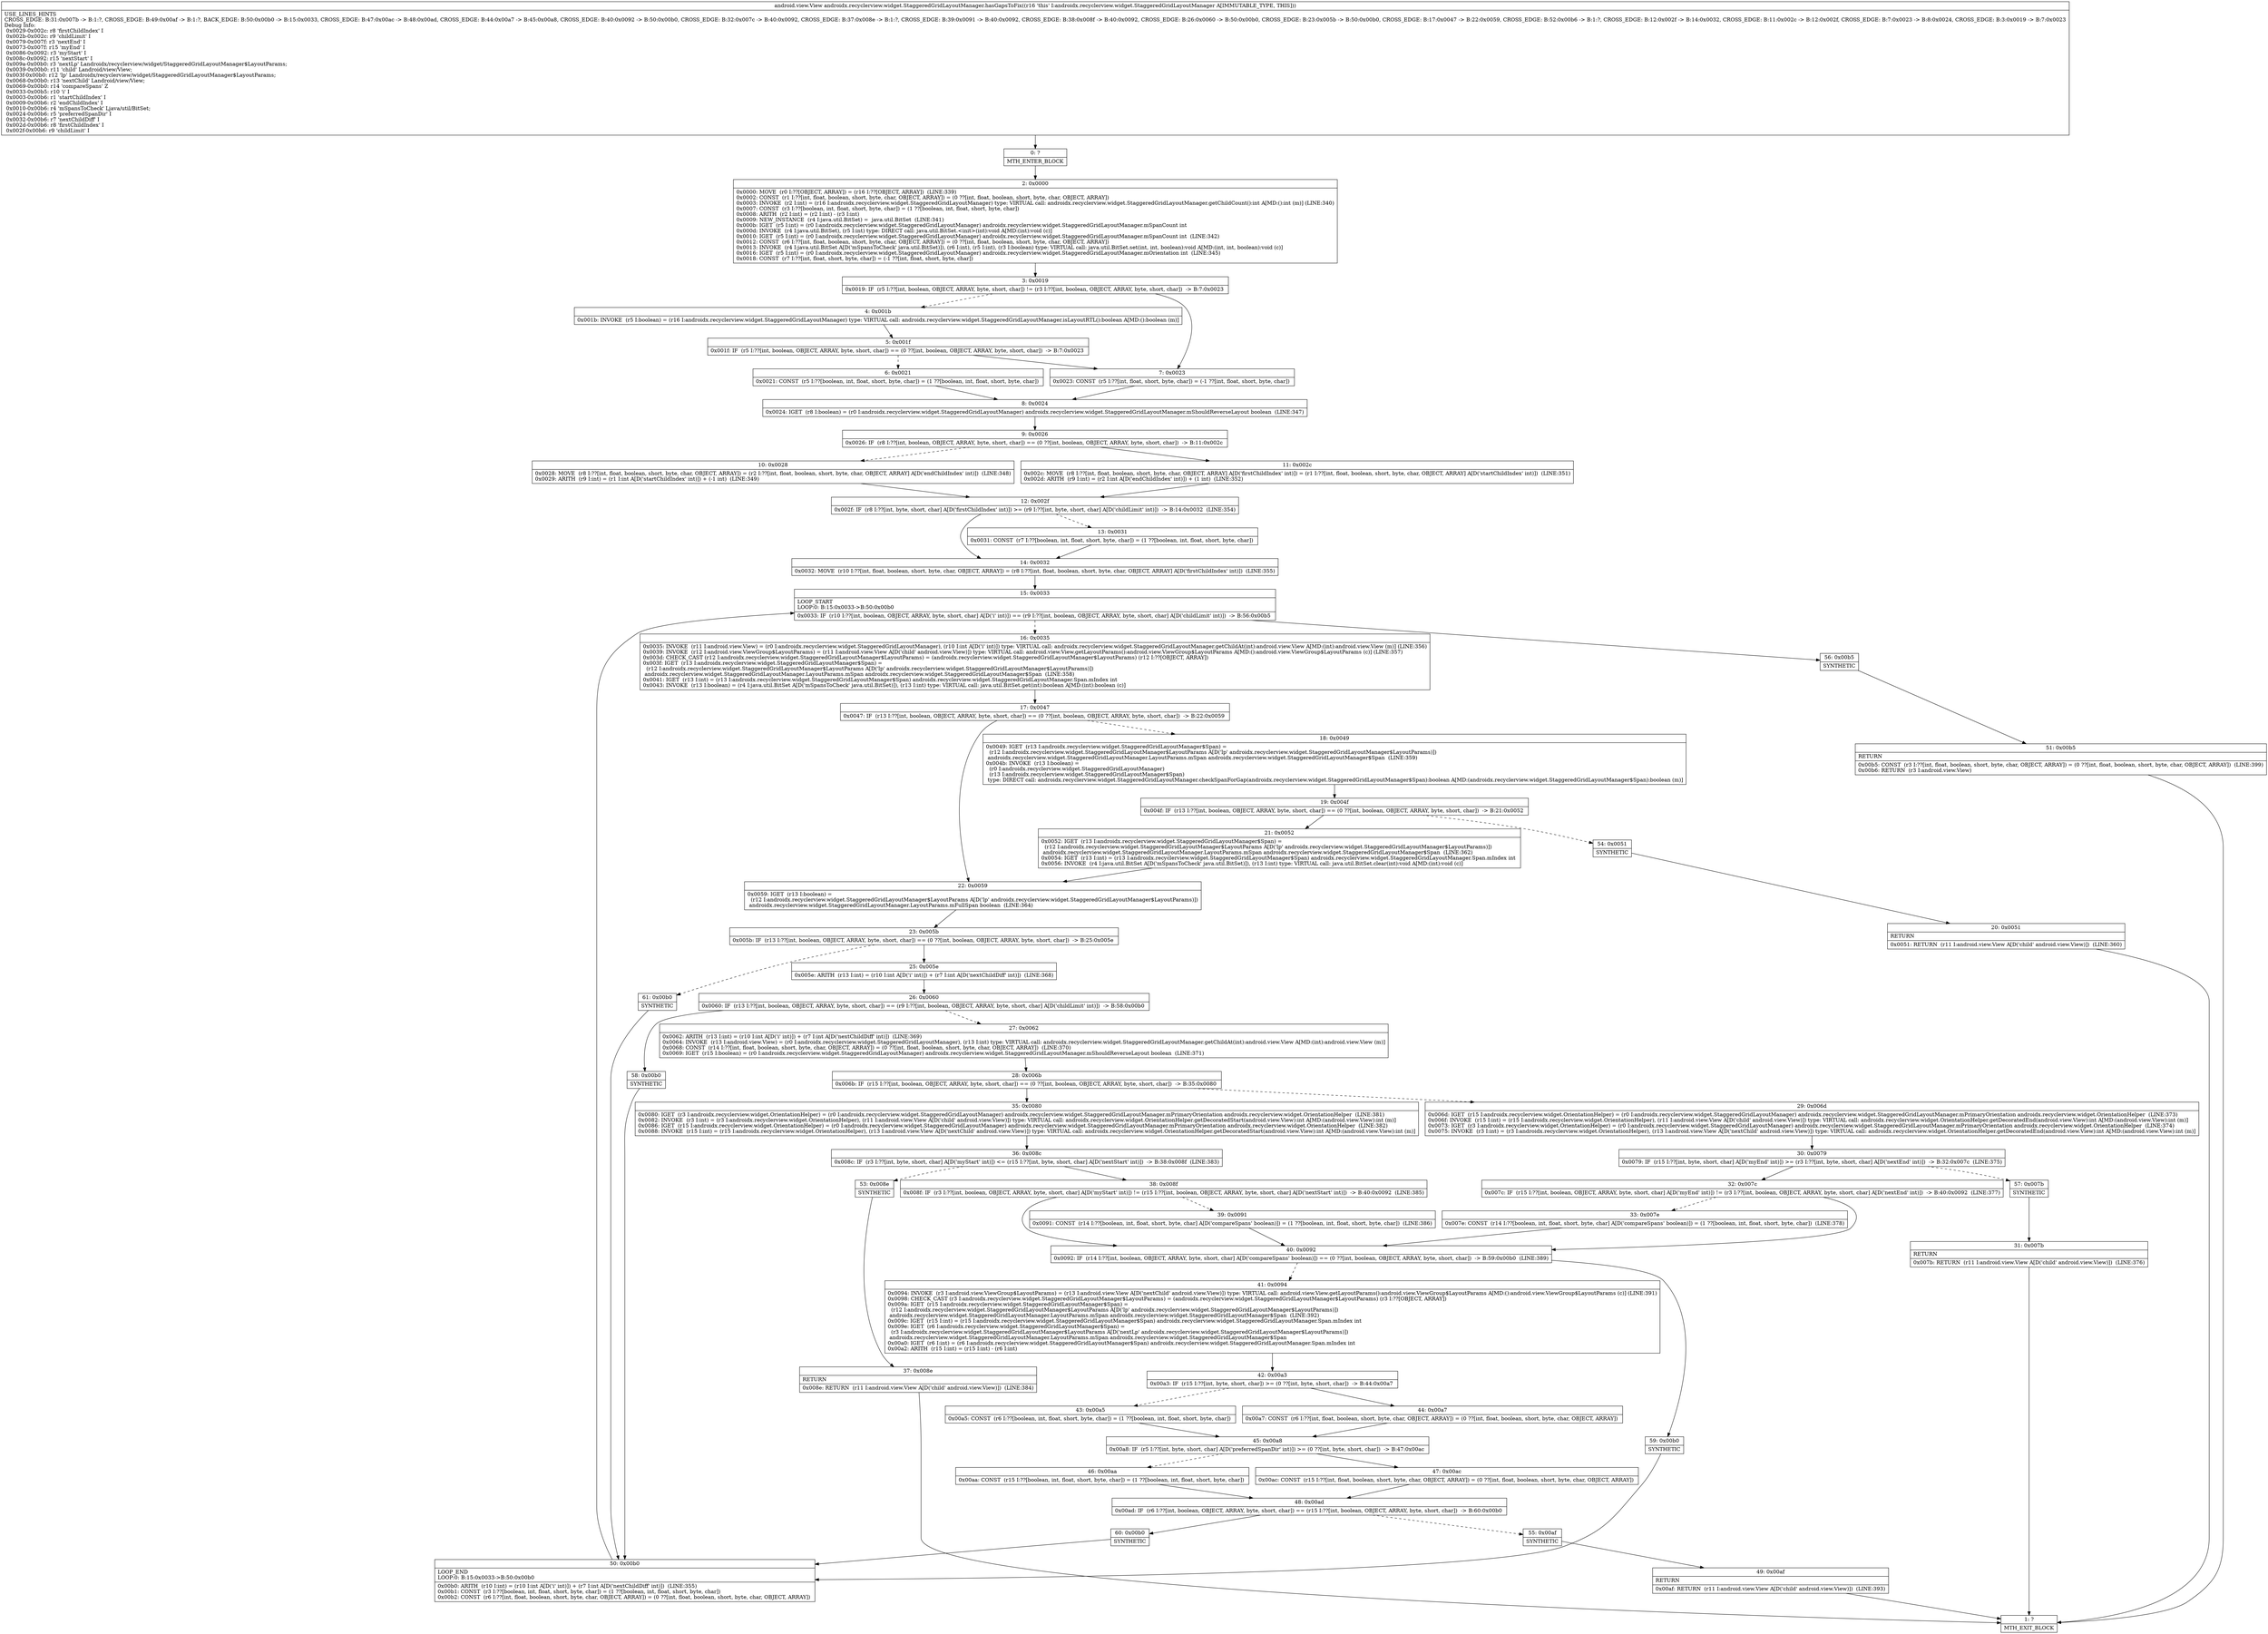 digraph "CFG forandroidx.recyclerview.widget.StaggeredGridLayoutManager.hasGapsToFix()Landroid\/view\/View;" {
Node_0 [shape=record,label="{0\:\ ?|MTH_ENTER_BLOCK\l}"];
Node_2 [shape=record,label="{2\:\ 0x0000|0x0000: MOVE  (r0 I:??[OBJECT, ARRAY]) = (r16 I:??[OBJECT, ARRAY])  (LINE:339)\l0x0002: CONST  (r1 I:??[int, float, boolean, short, byte, char, OBJECT, ARRAY]) = (0 ??[int, float, boolean, short, byte, char, OBJECT, ARRAY]) \l0x0003: INVOKE  (r2 I:int) = (r16 I:androidx.recyclerview.widget.StaggeredGridLayoutManager) type: VIRTUAL call: androidx.recyclerview.widget.StaggeredGridLayoutManager.getChildCount():int A[MD:():int (m)] (LINE:340)\l0x0007: CONST  (r3 I:??[boolean, int, float, short, byte, char]) = (1 ??[boolean, int, float, short, byte, char]) \l0x0008: ARITH  (r2 I:int) = (r2 I:int) \- (r3 I:int) \l0x0009: NEW_INSTANCE  (r4 I:java.util.BitSet) =  java.util.BitSet  (LINE:341)\l0x000b: IGET  (r5 I:int) = (r0 I:androidx.recyclerview.widget.StaggeredGridLayoutManager) androidx.recyclerview.widget.StaggeredGridLayoutManager.mSpanCount int \l0x000d: INVOKE  (r4 I:java.util.BitSet), (r5 I:int) type: DIRECT call: java.util.BitSet.\<init\>(int):void A[MD:(int):void (c)]\l0x0010: IGET  (r5 I:int) = (r0 I:androidx.recyclerview.widget.StaggeredGridLayoutManager) androidx.recyclerview.widget.StaggeredGridLayoutManager.mSpanCount int  (LINE:342)\l0x0012: CONST  (r6 I:??[int, float, boolean, short, byte, char, OBJECT, ARRAY]) = (0 ??[int, float, boolean, short, byte, char, OBJECT, ARRAY]) \l0x0013: INVOKE  (r4 I:java.util.BitSet A[D('mSpansToCheck' java.util.BitSet)]), (r6 I:int), (r5 I:int), (r3 I:boolean) type: VIRTUAL call: java.util.BitSet.set(int, int, boolean):void A[MD:(int, int, boolean):void (c)]\l0x0016: IGET  (r5 I:int) = (r0 I:androidx.recyclerview.widget.StaggeredGridLayoutManager) androidx.recyclerview.widget.StaggeredGridLayoutManager.mOrientation int  (LINE:345)\l0x0018: CONST  (r7 I:??[int, float, short, byte, char]) = (\-1 ??[int, float, short, byte, char]) \l}"];
Node_3 [shape=record,label="{3\:\ 0x0019|0x0019: IF  (r5 I:??[int, boolean, OBJECT, ARRAY, byte, short, char]) != (r3 I:??[int, boolean, OBJECT, ARRAY, byte, short, char])  \-\> B:7:0x0023 \l}"];
Node_4 [shape=record,label="{4\:\ 0x001b|0x001b: INVOKE  (r5 I:boolean) = (r16 I:androidx.recyclerview.widget.StaggeredGridLayoutManager) type: VIRTUAL call: androidx.recyclerview.widget.StaggeredGridLayoutManager.isLayoutRTL():boolean A[MD:():boolean (m)]\l}"];
Node_5 [shape=record,label="{5\:\ 0x001f|0x001f: IF  (r5 I:??[int, boolean, OBJECT, ARRAY, byte, short, char]) == (0 ??[int, boolean, OBJECT, ARRAY, byte, short, char])  \-\> B:7:0x0023 \l}"];
Node_6 [shape=record,label="{6\:\ 0x0021|0x0021: CONST  (r5 I:??[boolean, int, float, short, byte, char]) = (1 ??[boolean, int, float, short, byte, char]) \l}"];
Node_8 [shape=record,label="{8\:\ 0x0024|0x0024: IGET  (r8 I:boolean) = (r0 I:androidx.recyclerview.widget.StaggeredGridLayoutManager) androidx.recyclerview.widget.StaggeredGridLayoutManager.mShouldReverseLayout boolean  (LINE:347)\l}"];
Node_9 [shape=record,label="{9\:\ 0x0026|0x0026: IF  (r8 I:??[int, boolean, OBJECT, ARRAY, byte, short, char]) == (0 ??[int, boolean, OBJECT, ARRAY, byte, short, char])  \-\> B:11:0x002c \l}"];
Node_10 [shape=record,label="{10\:\ 0x0028|0x0028: MOVE  (r8 I:??[int, float, boolean, short, byte, char, OBJECT, ARRAY]) = (r2 I:??[int, float, boolean, short, byte, char, OBJECT, ARRAY] A[D('endChildIndex' int)])  (LINE:348)\l0x0029: ARITH  (r9 I:int) = (r1 I:int A[D('startChildIndex' int)]) + (\-1 int)  (LINE:349)\l}"];
Node_12 [shape=record,label="{12\:\ 0x002f|0x002f: IF  (r8 I:??[int, byte, short, char] A[D('firstChildIndex' int)]) \>= (r9 I:??[int, byte, short, char] A[D('childLimit' int)])  \-\> B:14:0x0032  (LINE:354)\l}"];
Node_13 [shape=record,label="{13\:\ 0x0031|0x0031: CONST  (r7 I:??[boolean, int, float, short, byte, char]) = (1 ??[boolean, int, float, short, byte, char]) \l}"];
Node_14 [shape=record,label="{14\:\ 0x0032|0x0032: MOVE  (r10 I:??[int, float, boolean, short, byte, char, OBJECT, ARRAY]) = (r8 I:??[int, float, boolean, short, byte, char, OBJECT, ARRAY] A[D('firstChildIndex' int)])  (LINE:355)\l}"];
Node_15 [shape=record,label="{15\:\ 0x0033|LOOP_START\lLOOP:0: B:15:0x0033\-\>B:50:0x00b0\l|0x0033: IF  (r10 I:??[int, boolean, OBJECT, ARRAY, byte, short, char] A[D('i' int)]) == (r9 I:??[int, boolean, OBJECT, ARRAY, byte, short, char] A[D('childLimit' int)])  \-\> B:56:0x00b5 \l}"];
Node_16 [shape=record,label="{16\:\ 0x0035|0x0035: INVOKE  (r11 I:android.view.View) = (r0 I:androidx.recyclerview.widget.StaggeredGridLayoutManager), (r10 I:int A[D('i' int)]) type: VIRTUAL call: androidx.recyclerview.widget.StaggeredGridLayoutManager.getChildAt(int):android.view.View A[MD:(int):android.view.View (m)] (LINE:356)\l0x0039: INVOKE  (r12 I:android.view.ViewGroup$LayoutParams) = (r11 I:android.view.View A[D('child' android.view.View)]) type: VIRTUAL call: android.view.View.getLayoutParams():android.view.ViewGroup$LayoutParams A[MD:():android.view.ViewGroup$LayoutParams (c)] (LINE:357)\l0x003d: CHECK_CAST (r12 I:androidx.recyclerview.widget.StaggeredGridLayoutManager$LayoutParams) = (androidx.recyclerview.widget.StaggeredGridLayoutManager$LayoutParams) (r12 I:??[OBJECT, ARRAY]) \l0x003f: IGET  (r13 I:androidx.recyclerview.widget.StaggeredGridLayoutManager$Span) = \l  (r12 I:androidx.recyclerview.widget.StaggeredGridLayoutManager$LayoutParams A[D('lp' androidx.recyclerview.widget.StaggeredGridLayoutManager$LayoutParams)])\l androidx.recyclerview.widget.StaggeredGridLayoutManager.LayoutParams.mSpan androidx.recyclerview.widget.StaggeredGridLayoutManager$Span  (LINE:358)\l0x0041: IGET  (r13 I:int) = (r13 I:androidx.recyclerview.widget.StaggeredGridLayoutManager$Span) androidx.recyclerview.widget.StaggeredGridLayoutManager.Span.mIndex int \l0x0043: INVOKE  (r13 I:boolean) = (r4 I:java.util.BitSet A[D('mSpansToCheck' java.util.BitSet)]), (r13 I:int) type: VIRTUAL call: java.util.BitSet.get(int):boolean A[MD:(int):boolean (c)]\l}"];
Node_17 [shape=record,label="{17\:\ 0x0047|0x0047: IF  (r13 I:??[int, boolean, OBJECT, ARRAY, byte, short, char]) == (0 ??[int, boolean, OBJECT, ARRAY, byte, short, char])  \-\> B:22:0x0059 \l}"];
Node_18 [shape=record,label="{18\:\ 0x0049|0x0049: IGET  (r13 I:androidx.recyclerview.widget.StaggeredGridLayoutManager$Span) = \l  (r12 I:androidx.recyclerview.widget.StaggeredGridLayoutManager$LayoutParams A[D('lp' androidx.recyclerview.widget.StaggeredGridLayoutManager$LayoutParams)])\l androidx.recyclerview.widget.StaggeredGridLayoutManager.LayoutParams.mSpan androidx.recyclerview.widget.StaggeredGridLayoutManager$Span  (LINE:359)\l0x004b: INVOKE  (r13 I:boolean) = \l  (r0 I:androidx.recyclerview.widget.StaggeredGridLayoutManager)\l  (r13 I:androidx.recyclerview.widget.StaggeredGridLayoutManager$Span)\l type: DIRECT call: androidx.recyclerview.widget.StaggeredGridLayoutManager.checkSpanForGap(androidx.recyclerview.widget.StaggeredGridLayoutManager$Span):boolean A[MD:(androidx.recyclerview.widget.StaggeredGridLayoutManager$Span):boolean (m)]\l}"];
Node_19 [shape=record,label="{19\:\ 0x004f|0x004f: IF  (r13 I:??[int, boolean, OBJECT, ARRAY, byte, short, char]) == (0 ??[int, boolean, OBJECT, ARRAY, byte, short, char])  \-\> B:21:0x0052 \l}"];
Node_21 [shape=record,label="{21\:\ 0x0052|0x0052: IGET  (r13 I:androidx.recyclerview.widget.StaggeredGridLayoutManager$Span) = \l  (r12 I:androidx.recyclerview.widget.StaggeredGridLayoutManager$LayoutParams A[D('lp' androidx.recyclerview.widget.StaggeredGridLayoutManager$LayoutParams)])\l androidx.recyclerview.widget.StaggeredGridLayoutManager.LayoutParams.mSpan androidx.recyclerview.widget.StaggeredGridLayoutManager$Span  (LINE:362)\l0x0054: IGET  (r13 I:int) = (r13 I:androidx.recyclerview.widget.StaggeredGridLayoutManager$Span) androidx.recyclerview.widget.StaggeredGridLayoutManager.Span.mIndex int \l0x0056: INVOKE  (r4 I:java.util.BitSet A[D('mSpansToCheck' java.util.BitSet)]), (r13 I:int) type: VIRTUAL call: java.util.BitSet.clear(int):void A[MD:(int):void (c)]\l}"];
Node_54 [shape=record,label="{54\:\ 0x0051|SYNTHETIC\l}"];
Node_20 [shape=record,label="{20\:\ 0x0051|RETURN\l|0x0051: RETURN  (r11 I:android.view.View A[D('child' android.view.View)])  (LINE:360)\l}"];
Node_1 [shape=record,label="{1\:\ ?|MTH_EXIT_BLOCK\l}"];
Node_22 [shape=record,label="{22\:\ 0x0059|0x0059: IGET  (r13 I:boolean) = \l  (r12 I:androidx.recyclerview.widget.StaggeredGridLayoutManager$LayoutParams A[D('lp' androidx.recyclerview.widget.StaggeredGridLayoutManager$LayoutParams)])\l androidx.recyclerview.widget.StaggeredGridLayoutManager.LayoutParams.mFullSpan boolean  (LINE:364)\l}"];
Node_23 [shape=record,label="{23\:\ 0x005b|0x005b: IF  (r13 I:??[int, boolean, OBJECT, ARRAY, byte, short, char]) == (0 ??[int, boolean, OBJECT, ARRAY, byte, short, char])  \-\> B:25:0x005e \l}"];
Node_25 [shape=record,label="{25\:\ 0x005e|0x005e: ARITH  (r13 I:int) = (r10 I:int A[D('i' int)]) + (r7 I:int A[D('nextChildDiff' int)])  (LINE:368)\l}"];
Node_26 [shape=record,label="{26\:\ 0x0060|0x0060: IF  (r13 I:??[int, boolean, OBJECT, ARRAY, byte, short, char]) == (r9 I:??[int, boolean, OBJECT, ARRAY, byte, short, char] A[D('childLimit' int)])  \-\> B:58:0x00b0 \l}"];
Node_27 [shape=record,label="{27\:\ 0x0062|0x0062: ARITH  (r13 I:int) = (r10 I:int A[D('i' int)]) + (r7 I:int A[D('nextChildDiff' int)])  (LINE:369)\l0x0064: INVOKE  (r13 I:android.view.View) = (r0 I:androidx.recyclerview.widget.StaggeredGridLayoutManager), (r13 I:int) type: VIRTUAL call: androidx.recyclerview.widget.StaggeredGridLayoutManager.getChildAt(int):android.view.View A[MD:(int):android.view.View (m)]\l0x0068: CONST  (r14 I:??[int, float, boolean, short, byte, char, OBJECT, ARRAY]) = (0 ??[int, float, boolean, short, byte, char, OBJECT, ARRAY])  (LINE:370)\l0x0069: IGET  (r15 I:boolean) = (r0 I:androidx.recyclerview.widget.StaggeredGridLayoutManager) androidx.recyclerview.widget.StaggeredGridLayoutManager.mShouldReverseLayout boolean  (LINE:371)\l}"];
Node_28 [shape=record,label="{28\:\ 0x006b|0x006b: IF  (r15 I:??[int, boolean, OBJECT, ARRAY, byte, short, char]) == (0 ??[int, boolean, OBJECT, ARRAY, byte, short, char])  \-\> B:35:0x0080 \l}"];
Node_29 [shape=record,label="{29\:\ 0x006d|0x006d: IGET  (r15 I:androidx.recyclerview.widget.OrientationHelper) = (r0 I:androidx.recyclerview.widget.StaggeredGridLayoutManager) androidx.recyclerview.widget.StaggeredGridLayoutManager.mPrimaryOrientation androidx.recyclerview.widget.OrientationHelper  (LINE:373)\l0x006f: INVOKE  (r15 I:int) = (r15 I:androidx.recyclerview.widget.OrientationHelper), (r11 I:android.view.View A[D('child' android.view.View)]) type: VIRTUAL call: androidx.recyclerview.widget.OrientationHelper.getDecoratedEnd(android.view.View):int A[MD:(android.view.View):int (m)]\l0x0073: IGET  (r3 I:androidx.recyclerview.widget.OrientationHelper) = (r0 I:androidx.recyclerview.widget.StaggeredGridLayoutManager) androidx.recyclerview.widget.StaggeredGridLayoutManager.mPrimaryOrientation androidx.recyclerview.widget.OrientationHelper  (LINE:374)\l0x0075: INVOKE  (r3 I:int) = (r3 I:androidx.recyclerview.widget.OrientationHelper), (r13 I:android.view.View A[D('nextChild' android.view.View)]) type: VIRTUAL call: androidx.recyclerview.widget.OrientationHelper.getDecoratedEnd(android.view.View):int A[MD:(android.view.View):int (m)]\l}"];
Node_30 [shape=record,label="{30\:\ 0x0079|0x0079: IF  (r15 I:??[int, byte, short, char] A[D('myEnd' int)]) \>= (r3 I:??[int, byte, short, char] A[D('nextEnd' int)])  \-\> B:32:0x007c  (LINE:375)\l}"];
Node_32 [shape=record,label="{32\:\ 0x007c|0x007c: IF  (r15 I:??[int, boolean, OBJECT, ARRAY, byte, short, char] A[D('myEnd' int)]) != (r3 I:??[int, boolean, OBJECT, ARRAY, byte, short, char] A[D('nextEnd' int)])  \-\> B:40:0x0092  (LINE:377)\l}"];
Node_33 [shape=record,label="{33\:\ 0x007e|0x007e: CONST  (r14 I:??[boolean, int, float, short, byte, char] A[D('compareSpans' boolean)]) = (1 ??[boolean, int, float, short, byte, char])  (LINE:378)\l}"];
Node_40 [shape=record,label="{40\:\ 0x0092|0x0092: IF  (r14 I:??[int, boolean, OBJECT, ARRAY, byte, short, char] A[D('compareSpans' boolean)]) == (0 ??[int, boolean, OBJECT, ARRAY, byte, short, char])  \-\> B:59:0x00b0  (LINE:389)\l}"];
Node_41 [shape=record,label="{41\:\ 0x0094|0x0094: INVOKE  (r3 I:android.view.ViewGroup$LayoutParams) = (r13 I:android.view.View A[D('nextChild' android.view.View)]) type: VIRTUAL call: android.view.View.getLayoutParams():android.view.ViewGroup$LayoutParams A[MD:():android.view.ViewGroup$LayoutParams (c)] (LINE:391)\l0x0098: CHECK_CAST (r3 I:androidx.recyclerview.widget.StaggeredGridLayoutManager$LayoutParams) = (androidx.recyclerview.widget.StaggeredGridLayoutManager$LayoutParams) (r3 I:??[OBJECT, ARRAY]) \l0x009a: IGET  (r15 I:androidx.recyclerview.widget.StaggeredGridLayoutManager$Span) = \l  (r12 I:androidx.recyclerview.widget.StaggeredGridLayoutManager$LayoutParams A[D('lp' androidx.recyclerview.widget.StaggeredGridLayoutManager$LayoutParams)])\l androidx.recyclerview.widget.StaggeredGridLayoutManager.LayoutParams.mSpan androidx.recyclerview.widget.StaggeredGridLayoutManager$Span  (LINE:392)\l0x009c: IGET  (r15 I:int) = (r15 I:androidx.recyclerview.widget.StaggeredGridLayoutManager$Span) androidx.recyclerview.widget.StaggeredGridLayoutManager.Span.mIndex int \l0x009e: IGET  (r6 I:androidx.recyclerview.widget.StaggeredGridLayoutManager$Span) = \l  (r3 I:androidx.recyclerview.widget.StaggeredGridLayoutManager$LayoutParams A[D('nextLp' androidx.recyclerview.widget.StaggeredGridLayoutManager$LayoutParams)])\l androidx.recyclerview.widget.StaggeredGridLayoutManager.LayoutParams.mSpan androidx.recyclerview.widget.StaggeredGridLayoutManager$Span \l0x00a0: IGET  (r6 I:int) = (r6 I:androidx.recyclerview.widget.StaggeredGridLayoutManager$Span) androidx.recyclerview.widget.StaggeredGridLayoutManager.Span.mIndex int \l0x00a2: ARITH  (r15 I:int) = (r15 I:int) \- (r6 I:int) \l}"];
Node_42 [shape=record,label="{42\:\ 0x00a3|0x00a3: IF  (r15 I:??[int, byte, short, char]) \>= (0 ??[int, byte, short, char])  \-\> B:44:0x00a7 \l}"];
Node_43 [shape=record,label="{43\:\ 0x00a5|0x00a5: CONST  (r6 I:??[boolean, int, float, short, byte, char]) = (1 ??[boolean, int, float, short, byte, char]) \l}"];
Node_45 [shape=record,label="{45\:\ 0x00a8|0x00a8: IF  (r5 I:??[int, byte, short, char] A[D('preferredSpanDir' int)]) \>= (0 ??[int, byte, short, char])  \-\> B:47:0x00ac \l}"];
Node_46 [shape=record,label="{46\:\ 0x00aa|0x00aa: CONST  (r15 I:??[boolean, int, float, short, byte, char]) = (1 ??[boolean, int, float, short, byte, char]) \l}"];
Node_48 [shape=record,label="{48\:\ 0x00ad|0x00ad: IF  (r6 I:??[int, boolean, OBJECT, ARRAY, byte, short, char]) == (r15 I:??[int, boolean, OBJECT, ARRAY, byte, short, char])  \-\> B:60:0x00b0 \l}"];
Node_55 [shape=record,label="{55\:\ 0x00af|SYNTHETIC\l}"];
Node_49 [shape=record,label="{49\:\ 0x00af|RETURN\l|0x00af: RETURN  (r11 I:android.view.View A[D('child' android.view.View)])  (LINE:393)\l}"];
Node_60 [shape=record,label="{60\:\ 0x00b0|SYNTHETIC\l}"];
Node_50 [shape=record,label="{50\:\ 0x00b0|LOOP_END\lLOOP:0: B:15:0x0033\-\>B:50:0x00b0\l|0x00b0: ARITH  (r10 I:int) = (r10 I:int A[D('i' int)]) + (r7 I:int A[D('nextChildDiff' int)])  (LINE:355)\l0x00b1: CONST  (r3 I:??[boolean, int, float, short, byte, char]) = (1 ??[boolean, int, float, short, byte, char]) \l0x00b2: CONST  (r6 I:??[int, float, boolean, short, byte, char, OBJECT, ARRAY]) = (0 ??[int, float, boolean, short, byte, char, OBJECT, ARRAY]) \l}"];
Node_47 [shape=record,label="{47\:\ 0x00ac|0x00ac: CONST  (r15 I:??[int, float, boolean, short, byte, char, OBJECT, ARRAY]) = (0 ??[int, float, boolean, short, byte, char, OBJECT, ARRAY]) \l}"];
Node_44 [shape=record,label="{44\:\ 0x00a7|0x00a7: CONST  (r6 I:??[int, float, boolean, short, byte, char, OBJECT, ARRAY]) = (0 ??[int, float, boolean, short, byte, char, OBJECT, ARRAY]) \l}"];
Node_59 [shape=record,label="{59\:\ 0x00b0|SYNTHETIC\l}"];
Node_57 [shape=record,label="{57\:\ 0x007b|SYNTHETIC\l}"];
Node_31 [shape=record,label="{31\:\ 0x007b|RETURN\l|0x007b: RETURN  (r11 I:android.view.View A[D('child' android.view.View)])  (LINE:376)\l}"];
Node_35 [shape=record,label="{35\:\ 0x0080|0x0080: IGET  (r3 I:androidx.recyclerview.widget.OrientationHelper) = (r0 I:androidx.recyclerview.widget.StaggeredGridLayoutManager) androidx.recyclerview.widget.StaggeredGridLayoutManager.mPrimaryOrientation androidx.recyclerview.widget.OrientationHelper  (LINE:381)\l0x0082: INVOKE  (r3 I:int) = (r3 I:androidx.recyclerview.widget.OrientationHelper), (r11 I:android.view.View A[D('child' android.view.View)]) type: VIRTUAL call: androidx.recyclerview.widget.OrientationHelper.getDecoratedStart(android.view.View):int A[MD:(android.view.View):int (m)]\l0x0086: IGET  (r15 I:androidx.recyclerview.widget.OrientationHelper) = (r0 I:androidx.recyclerview.widget.StaggeredGridLayoutManager) androidx.recyclerview.widget.StaggeredGridLayoutManager.mPrimaryOrientation androidx.recyclerview.widget.OrientationHelper  (LINE:382)\l0x0088: INVOKE  (r15 I:int) = (r15 I:androidx.recyclerview.widget.OrientationHelper), (r13 I:android.view.View A[D('nextChild' android.view.View)]) type: VIRTUAL call: androidx.recyclerview.widget.OrientationHelper.getDecoratedStart(android.view.View):int A[MD:(android.view.View):int (m)]\l}"];
Node_36 [shape=record,label="{36\:\ 0x008c|0x008c: IF  (r3 I:??[int, byte, short, char] A[D('myStart' int)]) \<= (r15 I:??[int, byte, short, char] A[D('nextStart' int)])  \-\> B:38:0x008f  (LINE:383)\l}"];
Node_38 [shape=record,label="{38\:\ 0x008f|0x008f: IF  (r3 I:??[int, boolean, OBJECT, ARRAY, byte, short, char] A[D('myStart' int)]) != (r15 I:??[int, boolean, OBJECT, ARRAY, byte, short, char] A[D('nextStart' int)])  \-\> B:40:0x0092  (LINE:385)\l}"];
Node_39 [shape=record,label="{39\:\ 0x0091|0x0091: CONST  (r14 I:??[boolean, int, float, short, byte, char] A[D('compareSpans' boolean)]) = (1 ??[boolean, int, float, short, byte, char])  (LINE:386)\l}"];
Node_53 [shape=record,label="{53\:\ 0x008e|SYNTHETIC\l}"];
Node_37 [shape=record,label="{37\:\ 0x008e|RETURN\l|0x008e: RETURN  (r11 I:android.view.View A[D('child' android.view.View)])  (LINE:384)\l}"];
Node_58 [shape=record,label="{58\:\ 0x00b0|SYNTHETIC\l}"];
Node_61 [shape=record,label="{61\:\ 0x00b0|SYNTHETIC\l}"];
Node_56 [shape=record,label="{56\:\ 0x00b5|SYNTHETIC\l}"];
Node_51 [shape=record,label="{51\:\ 0x00b5|RETURN\l|0x00b5: CONST  (r3 I:??[int, float, boolean, short, byte, char, OBJECT, ARRAY]) = (0 ??[int, float, boolean, short, byte, char, OBJECT, ARRAY])  (LINE:399)\l0x00b6: RETURN  (r3 I:android.view.View) \l}"];
Node_11 [shape=record,label="{11\:\ 0x002c|0x002c: MOVE  (r8 I:??[int, float, boolean, short, byte, char, OBJECT, ARRAY] A[D('firstChildIndex' int)]) = (r1 I:??[int, float, boolean, short, byte, char, OBJECT, ARRAY] A[D('startChildIndex' int)])  (LINE:351)\l0x002d: ARITH  (r9 I:int) = (r2 I:int A[D('endChildIndex' int)]) + (1 int)  (LINE:352)\l}"];
Node_7 [shape=record,label="{7\:\ 0x0023|0x0023: CONST  (r5 I:??[int, float, short, byte, char]) = (\-1 ??[int, float, short, byte, char]) \l}"];
MethodNode[shape=record,label="{android.view.View androidx.recyclerview.widget.StaggeredGridLayoutManager.hasGapsToFix((r16 'this' I:androidx.recyclerview.widget.StaggeredGridLayoutManager A[IMMUTABLE_TYPE, THIS]))  | USE_LINES_HINTS\lCROSS_EDGE: B:31:0x007b \-\> B:1:?, CROSS_EDGE: B:49:0x00af \-\> B:1:?, BACK_EDGE: B:50:0x00b0 \-\> B:15:0x0033, CROSS_EDGE: B:47:0x00ac \-\> B:48:0x00ad, CROSS_EDGE: B:44:0x00a7 \-\> B:45:0x00a8, CROSS_EDGE: B:40:0x0092 \-\> B:50:0x00b0, CROSS_EDGE: B:32:0x007c \-\> B:40:0x0092, CROSS_EDGE: B:37:0x008e \-\> B:1:?, CROSS_EDGE: B:39:0x0091 \-\> B:40:0x0092, CROSS_EDGE: B:38:0x008f \-\> B:40:0x0092, CROSS_EDGE: B:26:0x0060 \-\> B:50:0x00b0, CROSS_EDGE: B:23:0x005b \-\> B:50:0x00b0, CROSS_EDGE: B:17:0x0047 \-\> B:22:0x0059, CROSS_EDGE: B:52:0x00b6 \-\> B:1:?, CROSS_EDGE: B:12:0x002f \-\> B:14:0x0032, CROSS_EDGE: B:11:0x002c \-\> B:12:0x002f, CROSS_EDGE: B:7:0x0023 \-\> B:8:0x0024, CROSS_EDGE: B:3:0x0019 \-\> B:7:0x0023\lDebug Info:\l  0x0029\-0x002c: r8 'firstChildIndex' I\l  0x002b\-0x002c: r9 'childLimit' I\l  0x0079\-0x007f: r3 'nextEnd' I\l  0x0073\-0x007f: r15 'myEnd' I\l  0x0086\-0x0092: r3 'myStart' I\l  0x008c\-0x0092: r15 'nextStart' I\l  0x009a\-0x00b0: r3 'nextLp' Landroidx\/recyclerview\/widget\/StaggeredGridLayoutManager$LayoutParams;\l  0x0039\-0x00b0: r11 'child' Landroid\/view\/View;\l  0x003f\-0x00b0: r12 'lp' Landroidx\/recyclerview\/widget\/StaggeredGridLayoutManager$LayoutParams;\l  0x0068\-0x00b0: r13 'nextChild' Landroid\/view\/View;\l  0x0069\-0x00b0: r14 'compareSpans' Z\l  0x0033\-0x00b5: r10 'i' I\l  0x0003\-0x00b6: r1 'startChildIndex' I\l  0x0009\-0x00b6: r2 'endChildIndex' I\l  0x0010\-0x00b6: r4 'mSpansToCheck' Ljava\/util\/BitSet;\l  0x0024\-0x00b6: r5 'preferredSpanDir' I\l  0x0032\-0x00b6: r7 'nextChildDiff' I\l  0x002d\-0x00b6: r8 'firstChildIndex' I\l  0x002f\-0x00b6: r9 'childLimit' I\l}"];
MethodNode -> Node_0;Node_0 -> Node_2;
Node_2 -> Node_3;
Node_3 -> Node_4[style=dashed];
Node_3 -> Node_7;
Node_4 -> Node_5;
Node_5 -> Node_6[style=dashed];
Node_5 -> Node_7;
Node_6 -> Node_8;
Node_8 -> Node_9;
Node_9 -> Node_10[style=dashed];
Node_9 -> Node_11;
Node_10 -> Node_12;
Node_12 -> Node_13[style=dashed];
Node_12 -> Node_14;
Node_13 -> Node_14;
Node_14 -> Node_15;
Node_15 -> Node_16[style=dashed];
Node_15 -> Node_56;
Node_16 -> Node_17;
Node_17 -> Node_18[style=dashed];
Node_17 -> Node_22;
Node_18 -> Node_19;
Node_19 -> Node_21;
Node_19 -> Node_54[style=dashed];
Node_21 -> Node_22;
Node_54 -> Node_20;
Node_20 -> Node_1;
Node_22 -> Node_23;
Node_23 -> Node_25;
Node_23 -> Node_61[style=dashed];
Node_25 -> Node_26;
Node_26 -> Node_27[style=dashed];
Node_26 -> Node_58;
Node_27 -> Node_28;
Node_28 -> Node_29[style=dashed];
Node_28 -> Node_35;
Node_29 -> Node_30;
Node_30 -> Node_32;
Node_30 -> Node_57[style=dashed];
Node_32 -> Node_33[style=dashed];
Node_32 -> Node_40;
Node_33 -> Node_40;
Node_40 -> Node_41[style=dashed];
Node_40 -> Node_59;
Node_41 -> Node_42;
Node_42 -> Node_43[style=dashed];
Node_42 -> Node_44;
Node_43 -> Node_45;
Node_45 -> Node_46[style=dashed];
Node_45 -> Node_47;
Node_46 -> Node_48;
Node_48 -> Node_55[style=dashed];
Node_48 -> Node_60;
Node_55 -> Node_49;
Node_49 -> Node_1;
Node_60 -> Node_50;
Node_50 -> Node_15;
Node_47 -> Node_48;
Node_44 -> Node_45;
Node_59 -> Node_50;
Node_57 -> Node_31;
Node_31 -> Node_1;
Node_35 -> Node_36;
Node_36 -> Node_38;
Node_36 -> Node_53[style=dashed];
Node_38 -> Node_39[style=dashed];
Node_38 -> Node_40;
Node_39 -> Node_40;
Node_53 -> Node_37;
Node_37 -> Node_1;
Node_58 -> Node_50;
Node_61 -> Node_50;
Node_56 -> Node_51;
Node_51 -> Node_1;
Node_11 -> Node_12;
Node_7 -> Node_8;
}

